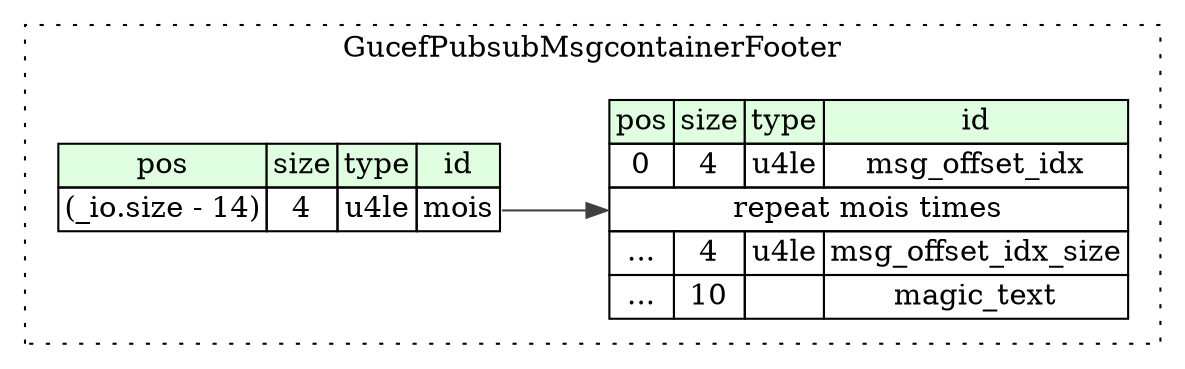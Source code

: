 digraph {
	rankdir=LR;
	node [shape=plaintext];
	subgraph cluster__gucef_pubsub_msgcontainer_footer {
		label="GucefPubsubMsgcontainerFooter";
		graph[style=dotted];

		gucef_pubsub_msgcontainer_footer__seq [label=<<TABLE BORDER="0" CELLBORDER="1" CELLSPACING="0">
			<TR><TD BGCOLOR="#E0FFE0">pos</TD><TD BGCOLOR="#E0FFE0">size</TD><TD BGCOLOR="#E0FFE0">type</TD><TD BGCOLOR="#E0FFE0">id</TD></TR>
			<TR><TD PORT="msg_offset_idx_pos">0</TD><TD PORT="msg_offset_idx_size">4</TD><TD>u4le</TD><TD PORT="msg_offset_idx_type">msg_offset_idx</TD></TR>
			<TR><TD COLSPAN="4" PORT="msg_offset_idx__repeat">repeat mois times</TD></TR>
			<TR><TD PORT="msg_offset_idx_size_pos">...</TD><TD PORT="msg_offset_idx_size_size">4</TD><TD>u4le</TD><TD PORT="msg_offset_idx_size_type">msg_offset_idx_size</TD></TR>
			<TR><TD PORT="magic_text_pos">...</TD><TD PORT="magic_text_size">10</TD><TD></TD><TD PORT="magic_text_type">magic_text</TD></TR>
		</TABLE>>];
		gucef_pubsub_msgcontainer_footer__inst__mois [label=<<TABLE BORDER="0" CELLBORDER="1" CELLSPACING="0">
			<TR><TD BGCOLOR="#E0FFE0">pos</TD><TD BGCOLOR="#E0FFE0">size</TD><TD BGCOLOR="#E0FFE0">type</TD><TD BGCOLOR="#E0FFE0">id</TD></TR>
			<TR><TD PORT="mois_pos">(_io.size - 14)</TD><TD PORT="mois_size">4</TD><TD>u4le</TD><TD PORT="mois_type">mois</TD></TR>
		</TABLE>>];
	}
	gucef_pubsub_msgcontainer_footer__inst__mois:mois_type -> gucef_pubsub_msgcontainer_footer__seq:msg_offset_idx__repeat [color="#404040"];
}
